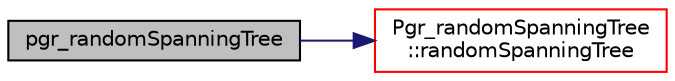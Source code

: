 digraph "pgr_randomSpanningTree"
{
  edge [fontname="Helvetica",fontsize="10",labelfontname="Helvetica",labelfontsize="10"];
  node [fontname="Helvetica",fontsize="10",shape=record];
  rankdir="LR";
  Node1 [label="pgr_randomSpanningTree",height=0.2,width=0.4,color="black", fillcolor="grey75", style="filled", fontcolor="black"];
  Node1 -> Node2 [color="midnightblue",fontsize="10",style="solid",fontname="Helvetica"];
  Node2 [label="Pgr_randomSpanningTree\l::randomSpanningTree",height=0.2,width=0.4,color="red", fillcolor="white", style="filled",URL="$classPgr__randomSpanningTree.html#ab40d8e152a6c3989f64505b91be30d7a"];
}
